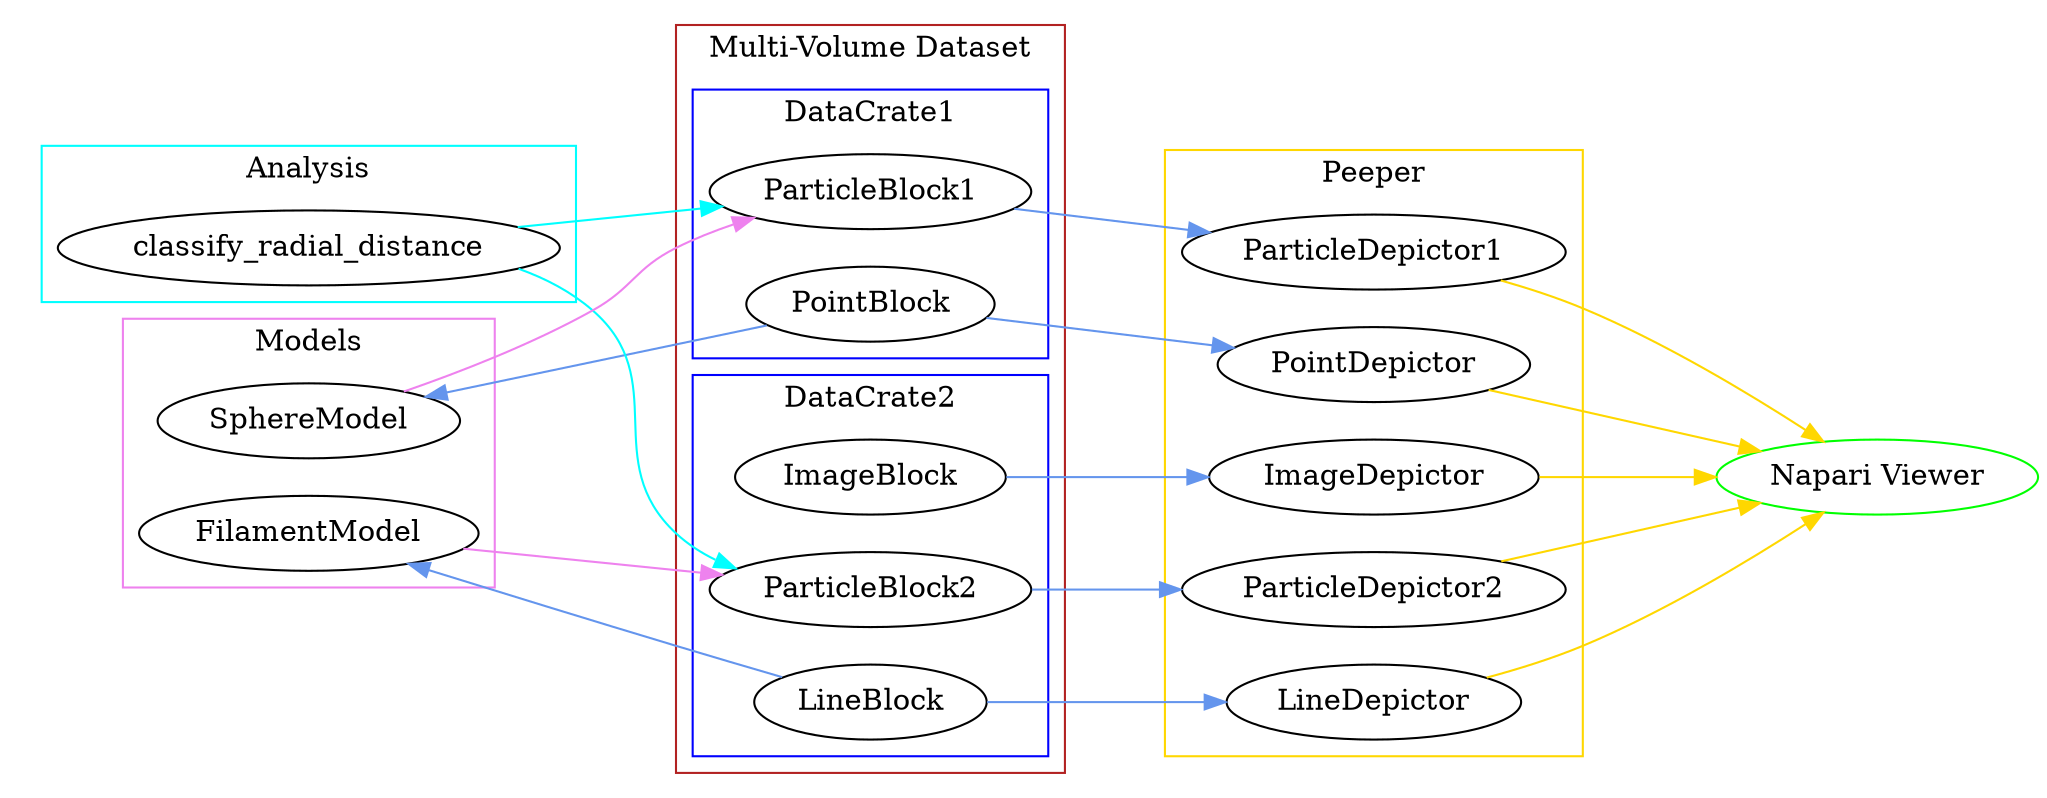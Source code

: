 digraph {
    ranksep = 1
    rankdir = LR
    node[color = black]
    subgraph cluster_crates {
        color = firebrick
        label = "Multi-Volume Dataset"
        subgraph cluster_crate1 {
            color = blue
            label = "DataCrate1"
            ParticleBlock1
            PointBlock
        }
        subgraph cluster_crate2 {
            color = blue
            label = "DataCrate2"
            ImageBlock
            ParticleBlock2
            LineBlock
        }
    }
    subgraph cluster_peeper {
        color = gold
        label = "Peeper"
        ParticleDepictor1
        PointDepictor
        ImageDepictor
        ParticleDepictor2
        LineDepictor
    }
    subgraph cluster_middle_layer {
        style = invis
        subgraph cluster_analysis {
            color = cyan
            style = vis
            label = "Analysis"
            classify_radial_distance
        }
        subgraph cluster_models {
            color = violet
            style = vis
            label = "Models"
            FilamentModel
            SphereModel
        }
    }
    napari [
        color = green
        label = "Napari Viewer"
        ]

    edge[color = cornflowerblue]
    ParticleBlock1 -> ParticleDepictor1
    PointBlock -> PointDepictor
    ImageBlock -> ImageDepictor
    ParticleBlock2 -> ParticleDepictor2
    LineBlock -> LineDepictor
    LineBlock -> FilamentModel
    PointBlock -> SphereModel

    edge[color = gold]
    ParticleDepictor1 -> napari
    PointDepictor -> napari
    ImageDepictor -> napari
    ParticleDepictor2 -> napari
    LineDepictor -> napari

    edge[color = cyan]
    classify_radial_distance -> ParticleBlock1
    classify_radial_distance -> ParticleBlock2

    edge[color = violet]
    FilamentModel -> ParticleBlock2
    SphereModel -> ParticleBlock1
    }
